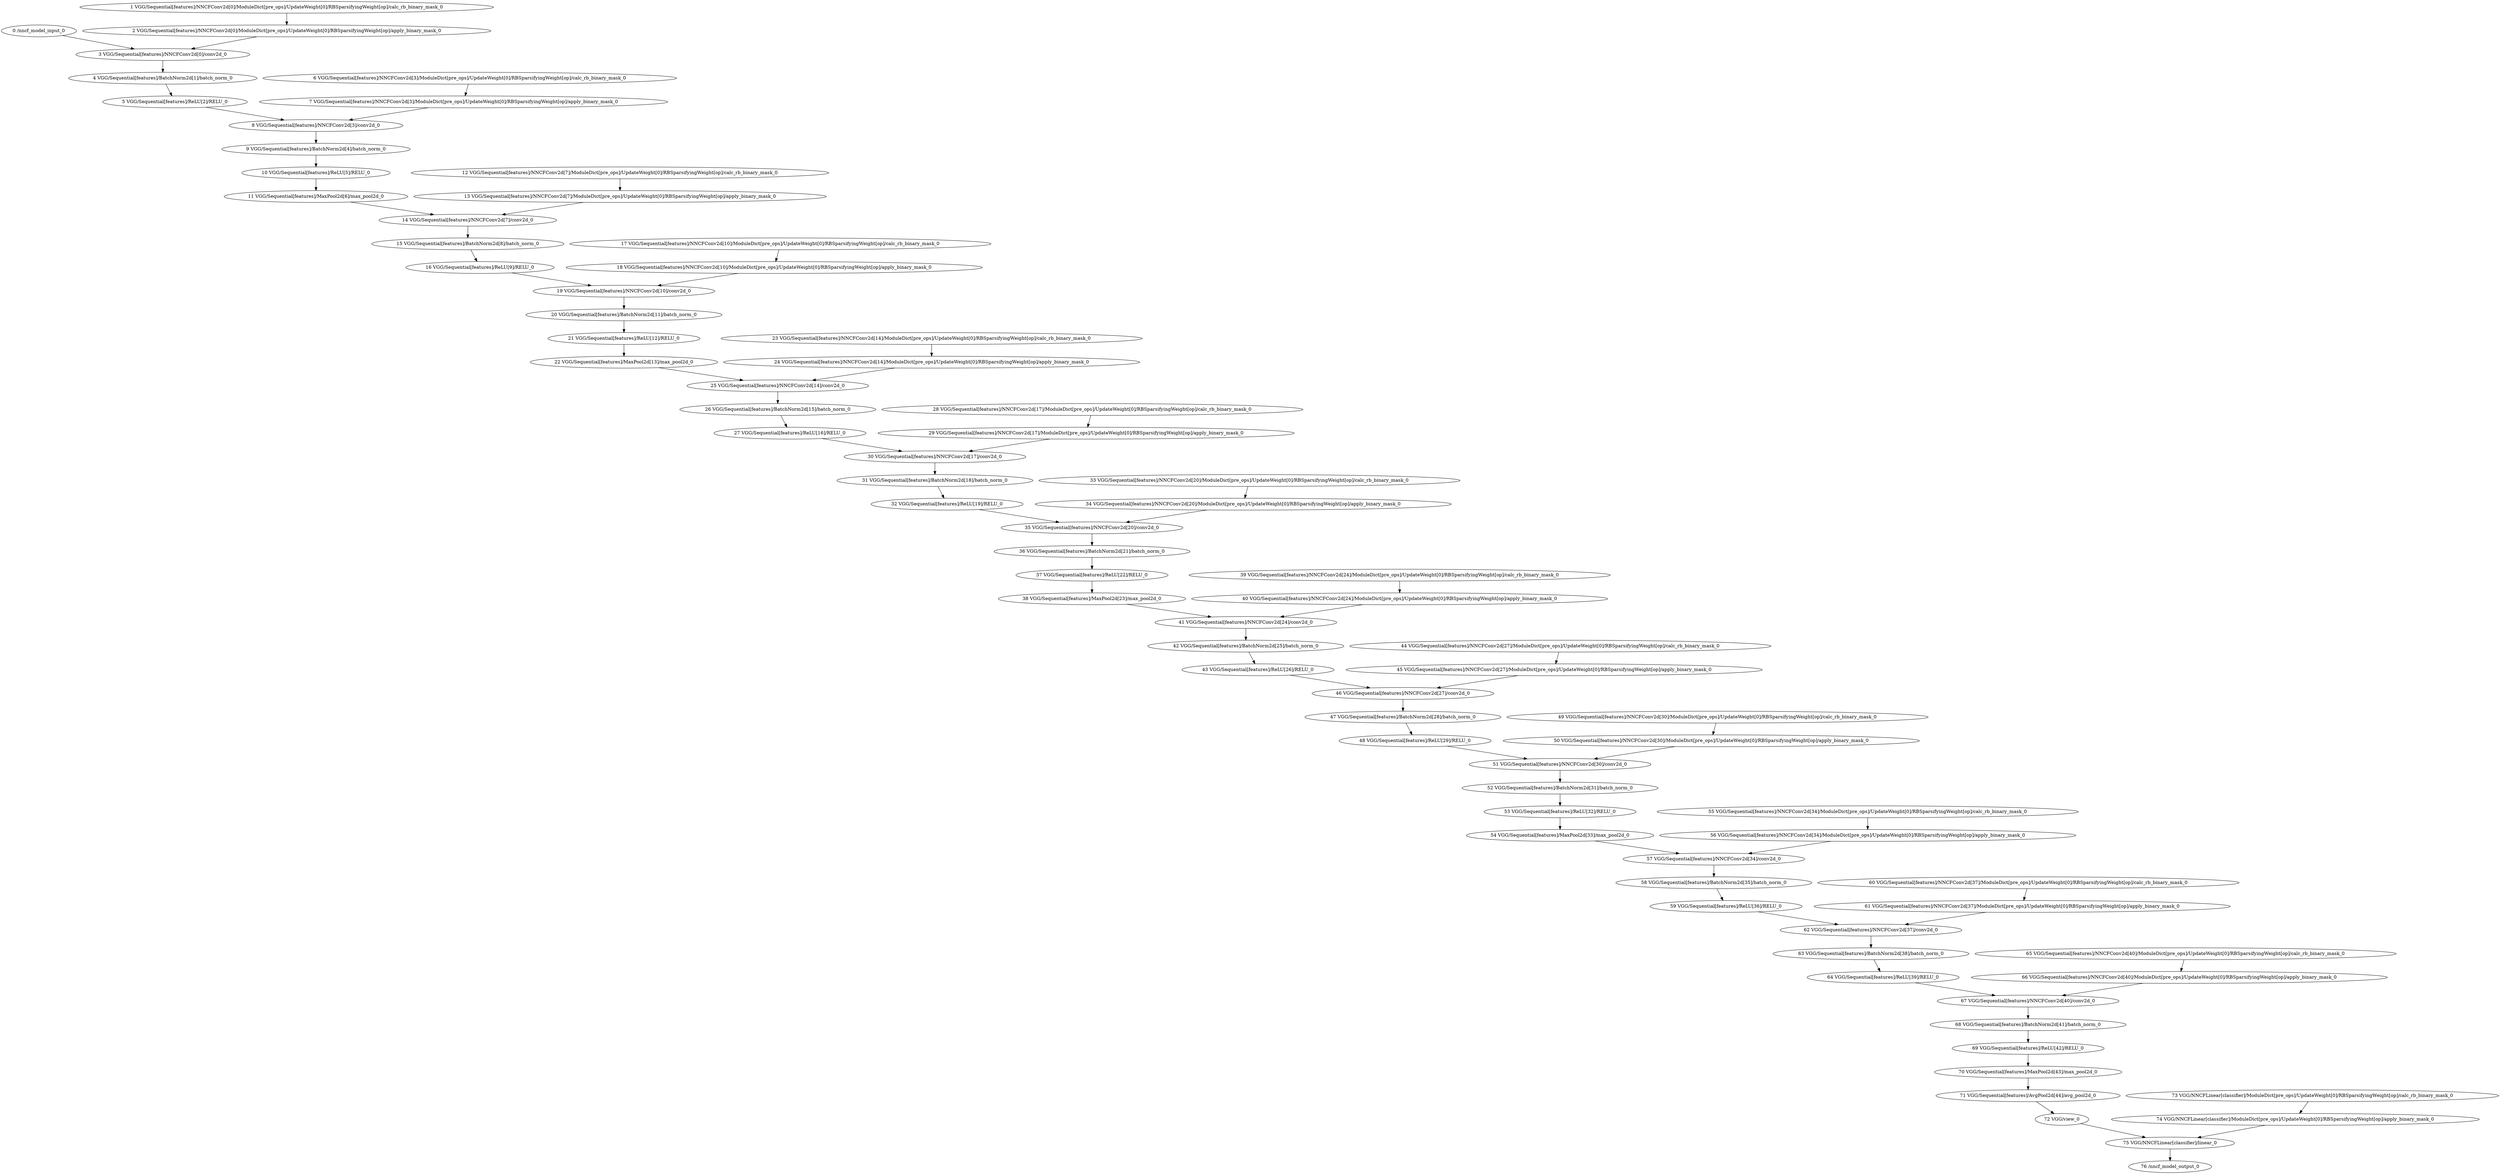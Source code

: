 strict digraph  {
"0 /nncf_model_input_0" [id=0, type=nncf_model_input];
"1 VGG/Sequential[features]/NNCFConv2d[0]/ModuleDict[pre_ops]/UpdateWeight[0]/RBSparsifyingWeight[op]/calc_rb_binary_mask_0" [id=1, type=calc_rb_binary_mask];
"2 VGG/Sequential[features]/NNCFConv2d[0]/ModuleDict[pre_ops]/UpdateWeight[0]/RBSparsifyingWeight[op]/apply_binary_mask_0" [id=2, type=apply_binary_mask];
"3 VGG/Sequential[features]/NNCFConv2d[0]/conv2d_0" [id=3, type=conv2d];
"4 VGG/Sequential[features]/BatchNorm2d[1]/batch_norm_0" [id=4, type=batch_norm];
"5 VGG/Sequential[features]/ReLU[2]/RELU_0" [id=5, type=RELU];
"6 VGG/Sequential[features]/NNCFConv2d[3]/ModuleDict[pre_ops]/UpdateWeight[0]/RBSparsifyingWeight[op]/calc_rb_binary_mask_0" [id=6, type=calc_rb_binary_mask];
"7 VGG/Sequential[features]/NNCFConv2d[3]/ModuleDict[pre_ops]/UpdateWeight[0]/RBSparsifyingWeight[op]/apply_binary_mask_0" [id=7, type=apply_binary_mask];
"8 VGG/Sequential[features]/NNCFConv2d[3]/conv2d_0" [id=8, type=conv2d];
"9 VGG/Sequential[features]/BatchNorm2d[4]/batch_norm_0" [id=9, type=batch_norm];
"10 VGG/Sequential[features]/ReLU[5]/RELU_0" [id=10, type=RELU];
"11 VGG/Sequential[features]/MaxPool2d[6]/max_pool2d_0" [id=11, type=max_pool2d];
"12 VGG/Sequential[features]/NNCFConv2d[7]/ModuleDict[pre_ops]/UpdateWeight[0]/RBSparsifyingWeight[op]/calc_rb_binary_mask_0" [id=12, type=calc_rb_binary_mask];
"13 VGG/Sequential[features]/NNCFConv2d[7]/ModuleDict[pre_ops]/UpdateWeight[0]/RBSparsifyingWeight[op]/apply_binary_mask_0" [id=13, type=apply_binary_mask];
"14 VGG/Sequential[features]/NNCFConv2d[7]/conv2d_0" [id=14, type=conv2d];
"15 VGG/Sequential[features]/BatchNorm2d[8]/batch_norm_0" [id=15, type=batch_norm];
"16 VGG/Sequential[features]/ReLU[9]/RELU_0" [id=16, type=RELU];
"17 VGG/Sequential[features]/NNCFConv2d[10]/ModuleDict[pre_ops]/UpdateWeight[0]/RBSparsifyingWeight[op]/calc_rb_binary_mask_0" [id=17, type=calc_rb_binary_mask];
"18 VGG/Sequential[features]/NNCFConv2d[10]/ModuleDict[pre_ops]/UpdateWeight[0]/RBSparsifyingWeight[op]/apply_binary_mask_0" [id=18, type=apply_binary_mask];
"19 VGG/Sequential[features]/NNCFConv2d[10]/conv2d_0" [id=19, type=conv2d];
"20 VGG/Sequential[features]/BatchNorm2d[11]/batch_norm_0" [id=20, type=batch_norm];
"21 VGG/Sequential[features]/ReLU[12]/RELU_0" [id=21, type=RELU];
"22 VGG/Sequential[features]/MaxPool2d[13]/max_pool2d_0" [id=22, type=max_pool2d];
"23 VGG/Sequential[features]/NNCFConv2d[14]/ModuleDict[pre_ops]/UpdateWeight[0]/RBSparsifyingWeight[op]/calc_rb_binary_mask_0" [id=23, type=calc_rb_binary_mask];
"24 VGG/Sequential[features]/NNCFConv2d[14]/ModuleDict[pre_ops]/UpdateWeight[0]/RBSparsifyingWeight[op]/apply_binary_mask_0" [id=24, type=apply_binary_mask];
"25 VGG/Sequential[features]/NNCFConv2d[14]/conv2d_0" [id=25, type=conv2d];
"26 VGG/Sequential[features]/BatchNorm2d[15]/batch_norm_0" [id=26, type=batch_norm];
"27 VGG/Sequential[features]/ReLU[16]/RELU_0" [id=27, type=RELU];
"28 VGG/Sequential[features]/NNCFConv2d[17]/ModuleDict[pre_ops]/UpdateWeight[0]/RBSparsifyingWeight[op]/calc_rb_binary_mask_0" [id=28, type=calc_rb_binary_mask];
"29 VGG/Sequential[features]/NNCFConv2d[17]/ModuleDict[pre_ops]/UpdateWeight[0]/RBSparsifyingWeight[op]/apply_binary_mask_0" [id=29, type=apply_binary_mask];
"30 VGG/Sequential[features]/NNCFConv2d[17]/conv2d_0" [id=30, type=conv2d];
"31 VGG/Sequential[features]/BatchNorm2d[18]/batch_norm_0" [id=31, type=batch_norm];
"32 VGG/Sequential[features]/ReLU[19]/RELU_0" [id=32, type=RELU];
"33 VGG/Sequential[features]/NNCFConv2d[20]/ModuleDict[pre_ops]/UpdateWeight[0]/RBSparsifyingWeight[op]/calc_rb_binary_mask_0" [id=33, type=calc_rb_binary_mask];
"34 VGG/Sequential[features]/NNCFConv2d[20]/ModuleDict[pre_ops]/UpdateWeight[0]/RBSparsifyingWeight[op]/apply_binary_mask_0" [id=34, type=apply_binary_mask];
"35 VGG/Sequential[features]/NNCFConv2d[20]/conv2d_0" [id=35, type=conv2d];
"36 VGG/Sequential[features]/BatchNorm2d[21]/batch_norm_0" [id=36, type=batch_norm];
"37 VGG/Sequential[features]/ReLU[22]/RELU_0" [id=37, type=RELU];
"38 VGG/Sequential[features]/MaxPool2d[23]/max_pool2d_0" [id=38, type=max_pool2d];
"39 VGG/Sequential[features]/NNCFConv2d[24]/ModuleDict[pre_ops]/UpdateWeight[0]/RBSparsifyingWeight[op]/calc_rb_binary_mask_0" [id=39, type=calc_rb_binary_mask];
"40 VGG/Sequential[features]/NNCFConv2d[24]/ModuleDict[pre_ops]/UpdateWeight[0]/RBSparsifyingWeight[op]/apply_binary_mask_0" [id=40, type=apply_binary_mask];
"41 VGG/Sequential[features]/NNCFConv2d[24]/conv2d_0" [id=41, type=conv2d];
"42 VGG/Sequential[features]/BatchNorm2d[25]/batch_norm_0" [id=42, type=batch_norm];
"43 VGG/Sequential[features]/ReLU[26]/RELU_0" [id=43, type=RELU];
"44 VGG/Sequential[features]/NNCFConv2d[27]/ModuleDict[pre_ops]/UpdateWeight[0]/RBSparsifyingWeight[op]/calc_rb_binary_mask_0" [id=44, type=calc_rb_binary_mask];
"45 VGG/Sequential[features]/NNCFConv2d[27]/ModuleDict[pre_ops]/UpdateWeight[0]/RBSparsifyingWeight[op]/apply_binary_mask_0" [id=45, type=apply_binary_mask];
"46 VGG/Sequential[features]/NNCFConv2d[27]/conv2d_0" [id=46, type=conv2d];
"47 VGG/Sequential[features]/BatchNorm2d[28]/batch_norm_0" [id=47, type=batch_norm];
"48 VGG/Sequential[features]/ReLU[29]/RELU_0" [id=48, type=RELU];
"49 VGG/Sequential[features]/NNCFConv2d[30]/ModuleDict[pre_ops]/UpdateWeight[0]/RBSparsifyingWeight[op]/calc_rb_binary_mask_0" [id=49, type=calc_rb_binary_mask];
"50 VGG/Sequential[features]/NNCFConv2d[30]/ModuleDict[pre_ops]/UpdateWeight[0]/RBSparsifyingWeight[op]/apply_binary_mask_0" [id=50, type=apply_binary_mask];
"51 VGG/Sequential[features]/NNCFConv2d[30]/conv2d_0" [id=51, type=conv2d];
"52 VGG/Sequential[features]/BatchNorm2d[31]/batch_norm_0" [id=52, type=batch_norm];
"53 VGG/Sequential[features]/ReLU[32]/RELU_0" [id=53, type=RELU];
"54 VGG/Sequential[features]/MaxPool2d[33]/max_pool2d_0" [id=54, type=max_pool2d];
"55 VGG/Sequential[features]/NNCFConv2d[34]/ModuleDict[pre_ops]/UpdateWeight[0]/RBSparsifyingWeight[op]/calc_rb_binary_mask_0" [id=55, type=calc_rb_binary_mask];
"56 VGG/Sequential[features]/NNCFConv2d[34]/ModuleDict[pre_ops]/UpdateWeight[0]/RBSparsifyingWeight[op]/apply_binary_mask_0" [id=56, type=apply_binary_mask];
"57 VGG/Sequential[features]/NNCFConv2d[34]/conv2d_0" [id=57, type=conv2d];
"58 VGG/Sequential[features]/BatchNorm2d[35]/batch_norm_0" [id=58, type=batch_norm];
"59 VGG/Sequential[features]/ReLU[36]/RELU_0" [id=59, type=RELU];
"60 VGG/Sequential[features]/NNCFConv2d[37]/ModuleDict[pre_ops]/UpdateWeight[0]/RBSparsifyingWeight[op]/calc_rb_binary_mask_0" [id=60, type=calc_rb_binary_mask];
"61 VGG/Sequential[features]/NNCFConv2d[37]/ModuleDict[pre_ops]/UpdateWeight[0]/RBSparsifyingWeight[op]/apply_binary_mask_0" [id=61, type=apply_binary_mask];
"62 VGG/Sequential[features]/NNCFConv2d[37]/conv2d_0" [id=62, type=conv2d];
"63 VGG/Sequential[features]/BatchNorm2d[38]/batch_norm_0" [id=63, type=batch_norm];
"64 VGG/Sequential[features]/ReLU[39]/RELU_0" [id=64, type=RELU];
"65 VGG/Sequential[features]/NNCFConv2d[40]/ModuleDict[pre_ops]/UpdateWeight[0]/RBSparsifyingWeight[op]/calc_rb_binary_mask_0" [id=65, type=calc_rb_binary_mask];
"66 VGG/Sequential[features]/NNCFConv2d[40]/ModuleDict[pre_ops]/UpdateWeight[0]/RBSparsifyingWeight[op]/apply_binary_mask_0" [id=66, type=apply_binary_mask];
"67 VGG/Sequential[features]/NNCFConv2d[40]/conv2d_0" [id=67, type=conv2d];
"68 VGG/Sequential[features]/BatchNorm2d[41]/batch_norm_0" [id=68, type=batch_norm];
"69 VGG/Sequential[features]/ReLU[42]/RELU_0" [id=69, type=RELU];
"70 VGG/Sequential[features]/MaxPool2d[43]/max_pool2d_0" [id=70, type=max_pool2d];
"71 VGG/Sequential[features]/AvgPool2d[44]/avg_pool2d_0" [id=71, type=avg_pool2d];
"72 VGG/view_0" [id=72, type=view];
"73 VGG/NNCFLinear[classifier]/ModuleDict[pre_ops]/UpdateWeight[0]/RBSparsifyingWeight[op]/calc_rb_binary_mask_0" [id=73, type=calc_rb_binary_mask];
"74 VGG/NNCFLinear[classifier]/ModuleDict[pre_ops]/UpdateWeight[0]/RBSparsifyingWeight[op]/apply_binary_mask_0" [id=74, type=apply_binary_mask];
"75 VGG/NNCFLinear[classifier]/linear_0" [id=75, type=linear];
"76 /nncf_model_output_0" [id=76, type=nncf_model_output];
"0 /nncf_model_input_0" -> "3 VGG/Sequential[features]/NNCFConv2d[0]/conv2d_0";
"1 VGG/Sequential[features]/NNCFConv2d[0]/ModuleDict[pre_ops]/UpdateWeight[0]/RBSparsifyingWeight[op]/calc_rb_binary_mask_0" -> "2 VGG/Sequential[features]/NNCFConv2d[0]/ModuleDict[pre_ops]/UpdateWeight[0]/RBSparsifyingWeight[op]/apply_binary_mask_0";
"2 VGG/Sequential[features]/NNCFConv2d[0]/ModuleDict[pre_ops]/UpdateWeight[0]/RBSparsifyingWeight[op]/apply_binary_mask_0" -> "3 VGG/Sequential[features]/NNCFConv2d[0]/conv2d_0";
"3 VGG/Sequential[features]/NNCFConv2d[0]/conv2d_0" -> "4 VGG/Sequential[features]/BatchNorm2d[1]/batch_norm_0";
"4 VGG/Sequential[features]/BatchNorm2d[1]/batch_norm_0" -> "5 VGG/Sequential[features]/ReLU[2]/RELU_0";
"5 VGG/Sequential[features]/ReLU[2]/RELU_0" -> "8 VGG/Sequential[features]/NNCFConv2d[3]/conv2d_0";
"6 VGG/Sequential[features]/NNCFConv2d[3]/ModuleDict[pre_ops]/UpdateWeight[0]/RBSparsifyingWeight[op]/calc_rb_binary_mask_0" -> "7 VGG/Sequential[features]/NNCFConv2d[3]/ModuleDict[pre_ops]/UpdateWeight[0]/RBSparsifyingWeight[op]/apply_binary_mask_0";
"7 VGG/Sequential[features]/NNCFConv2d[3]/ModuleDict[pre_ops]/UpdateWeight[0]/RBSparsifyingWeight[op]/apply_binary_mask_0" -> "8 VGG/Sequential[features]/NNCFConv2d[3]/conv2d_0";
"8 VGG/Sequential[features]/NNCFConv2d[3]/conv2d_0" -> "9 VGG/Sequential[features]/BatchNorm2d[4]/batch_norm_0";
"9 VGG/Sequential[features]/BatchNorm2d[4]/batch_norm_0" -> "10 VGG/Sequential[features]/ReLU[5]/RELU_0";
"10 VGG/Sequential[features]/ReLU[5]/RELU_0" -> "11 VGG/Sequential[features]/MaxPool2d[6]/max_pool2d_0";
"11 VGG/Sequential[features]/MaxPool2d[6]/max_pool2d_0" -> "14 VGG/Sequential[features]/NNCFConv2d[7]/conv2d_0";
"12 VGG/Sequential[features]/NNCFConv2d[7]/ModuleDict[pre_ops]/UpdateWeight[0]/RBSparsifyingWeight[op]/calc_rb_binary_mask_0" -> "13 VGG/Sequential[features]/NNCFConv2d[7]/ModuleDict[pre_ops]/UpdateWeight[0]/RBSparsifyingWeight[op]/apply_binary_mask_0";
"13 VGG/Sequential[features]/NNCFConv2d[7]/ModuleDict[pre_ops]/UpdateWeight[0]/RBSparsifyingWeight[op]/apply_binary_mask_0" -> "14 VGG/Sequential[features]/NNCFConv2d[7]/conv2d_0";
"14 VGG/Sequential[features]/NNCFConv2d[7]/conv2d_0" -> "15 VGG/Sequential[features]/BatchNorm2d[8]/batch_norm_0";
"15 VGG/Sequential[features]/BatchNorm2d[8]/batch_norm_0" -> "16 VGG/Sequential[features]/ReLU[9]/RELU_0";
"16 VGG/Sequential[features]/ReLU[9]/RELU_0" -> "19 VGG/Sequential[features]/NNCFConv2d[10]/conv2d_0";
"17 VGG/Sequential[features]/NNCFConv2d[10]/ModuleDict[pre_ops]/UpdateWeight[0]/RBSparsifyingWeight[op]/calc_rb_binary_mask_0" -> "18 VGG/Sequential[features]/NNCFConv2d[10]/ModuleDict[pre_ops]/UpdateWeight[0]/RBSparsifyingWeight[op]/apply_binary_mask_0";
"18 VGG/Sequential[features]/NNCFConv2d[10]/ModuleDict[pre_ops]/UpdateWeight[0]/RBSparsifyingWeight[op]/apply_binary_mask_0" -> "19 VGG/Sequential[features]/NNCFConv2d[10]/conv2d_0";
"19 VGG/Sequential[features]/NNCFConv2d[10]/conv2d_0" -> "20 VGG/Sequential[features]/BatchNorm2d[11]/batch_norm_0";
"20 VGG/Sequential[features]/BatchNorm2d[11]/batch_norm_0" -> "21 VGG/Sequential[features]/ReLU[12]/RELU_0";
"21 VGG/Sequential[features]/ReLU[12]/RELU_0" -> "22 VGG/Sequential[features]/MaxPool2d[13]/max_pool2d_0";
"22 VGG/Sequential[features]/MaxPool2d[13]/max_pool2d_0" -> "25 VGG/Sequential[features]/NNCFConv2d[14]/conv2d_0";
"23 VGG/Sequential[features]/NNCFConv2d[14]/ModuleDict[pre_ops]/UpdateWeight[0]/RBSparsifyingWeight[op]/calc_rb_binary_mask_0" -> "24 VGG/Sequential[features]/NNCFConv2d[14]/ModuleDict[pre_ops]/UpdateWeight[0]/RBSparsifyingWeight[op]/apply_binary_mask_0";
"24 VGG/Sequential[features]/NNCFConv2d[14]/ModuleDict[pre_ops]/UpdateWeight[0]/RBSparsifyingWeight[op]/apply_binary_mask_0" -> "25 VGG/Sequential[features]/NNCFConv2d[14]/conv2d_0";
"25 VGG/Sequential[features]/NNCFConv2d[14]/conv2d_0" -> "26 VGG/Sequential[features]/BatchNorm2d[15]/batch_norm_0";
"26 VGG/Sequential[features]/BatchNorm2d[15]/batch_norm_0" -> "27 VGG/Sequential[features]/ReLU[16]/RELU_0";
"27 VGG/Sequential[features]/ReLU[16]/RELU_0" -> "30 VGG/Sequential[features]/NNCFConv2d[17]/conv2d_0";
"28 VGG/Sequential[features]/NNCFConv2d[17]/ModuleDict[pre_ops]/UpdateWeight[0]/RBSparsifyingWeight[op]/calc_rb_binary_mask_0" -> "29 VGG/Sequential[features]/NNCFConv2d[17]/ModuleDict[pre_ops]/UpdateWeight[0]/RBSparsifyingWeight[op]/apply_binary_mask_0";
"29 VGG/Sequential[features]/NNCFConv2d[17]/ModuleDict[pre_ops]/UpdateWeight[0]/RBSparsifyingWeight[op]/apply_binary_mask_0" -> "30 VGG/Sequential[features]/NNCFConv2d[17]/conv2d_0";
"30 VGG/Sequential[features]/NNCFConv2d[17]/conv2d_0" -> "31 VGG/Sequential[features]/BatchNorm2d[18]/batch_norm_0";
"31 VGG/Sequential[features]/BatchNorm2d[18]/batch_norm_0" -> "32 VGG/Sequential[features]/ReLU[19]/RELU_0";
"32 VGG/Sequential[features]/ReLU[19]/RELU_0" -> "35 VGG/Sequential[features]/NNCFConv2d[20]/conv2d_0";
"33 VGG/Sequential[features]/NNCFConv2d[20]/ModuleDict[pre_ops]/UpdateWeight[0]/RBSparsifyingWeight[op]/calc_rb_binary_mask_0" -> "34 VGG/Sequential[features]/NNCFConv2d[20]/ModuleDict[pre_ops]/UpdateWeight[0]/RBSparsifyingWeight[op]/apply_binary_mask_0";
"34 VGG/Sequential[features]/NNCFConv2d[20]/ModuleDict[pre_ops]/UpdateWeight[0]/RBSparsifyingWeight[op]/apply_binary_mask_0" -> "35 VGG/Sequential[features]/NNCFConv2d[20]/conv2d_0";
"35 VGG/Sequential[features]/NNCFConv2d[20]/conv2d_0" -> "36 VGG/Sequential[features]/BatchNorm2d[21]/batch_norm_0";
"36 VGG/Sequential[features]/BatchNorm2d[21]/batch_norm_0" -> "37 VGG/Sequential[features]/ReLU[22]/RELU_0";
"37 VGG/Sequential[features]/ReLU[22]/RELU_0" -> "38 VGG/Sequential[features]/MaxPool2d[23]/max_pool2d_0";
"38 VGG/Sequential[features]/MaxPool2d[23]/max_pool2d_0" -> "41 VGG/Sequential[features]/NNCFConv2d[24]/conv2d_0";
"39 VGG/Sequential[features]/NNCFConv2d[24]/ModuleDict[pre_ops]/UpdateWeight[0]/RBSparsifyingWeight[op]/calc_rb_binary_mask_0" -> "40 VGG/Sequential[features]/NNCFConv2d[24]/ModuleDict[pre_ops]/UpdateWeight[0]/RBSparsifyingWeight[op]/apply_binary_mask_0";
"40 VGG/Sequential[features]/NNCFConv2d[24]/ModuleDict[pre_ops]/UpdateWeight[0]/RBSparsifyingWeight[op]/apply_binary_mask_0" -> "41 VGG/Sequential[features]/NNCFConv2d[24]/conv2d_0";
"41 VGG/Sequential[features]/NNCFConv2d[24]/conv2d_0" -> "42 VGG/Sequential[features]/BatchNorm2d[25]/batch_norm_0";
"42 VGG/Sequential[features]/BatchNorm2d[25]/batch_norm_0" -> "43 VGG/Sequential[features]/ReLU[26]/RELU_0";
"43 VGG/Sequential[features]/ReLU[26]/RELU_0" -> "46 VGG/Sequential[features]/NNCFConv2d[27]/conv2d_0";
"44 VGG/Sequential[features]/NNCFConv2d[27]/ModuleDict[pre_ops]/UpdateWeight[0]/RBSparsifyingWeight[op]/calc_rb_binary_mask_0" -> "45 VGG/Sequential[features]/NNCFConv2d[27]/ModuleDict[pre_ops]/UpdateWeight[0]/RBSparsifyingWeight[op]/apply_binary_mask_0";
"45 VGG/Sequential[features]/NNCFConv2d[27]/ModuleDict[pre_ops]/UpdateWeight[0]/RBSparsifyingWeight[op]/apply_binary_mask_0" -> "46 VGG/Sequential[features]/NNCFConv2d[27]/conv2d_0";
"46 VGG/Sequential[features]/NNCFConv2d[27]/conv2d_0" -> "47 VGG/Sequential[features]/BatchNorm2d[28]/batch_norm_0";
"47 VGG/Sequential[features]/BatchNorm2d[28]/batch_norm_0" -> "48 VGG/Sequential[features]/ReLU[29]/RELU_0";
"48 VGG/Sequential[features]/ReLU[29]/RELU_0" -> "51 VGG/Sequential[features]/NNCFConv2d[30]/conv2d_0";
"49 VGG/Sequential[features]/NNCFConv2d[30]/ModuleDict[pre_ops]/UpdateWeight[0]/RBSparsifyingWeight[op]/calc_rb_binary_mask_0" -> "50 VGG/Sequential[features]/NNCFConv2d[30]/ModuleDict[pre_ops]/UpdateWeight[0]/RBSparsifyingWeight[op]/apply_binary_mask_0";
"50 VGG/Sequential[features]/NNCFConv2d[30]/ModuleDict[pre_ops]/UpdateWeight[0]/RBSparsifyingWeight[op]/apply_binary_mask_0" -> "51 VGG/Sequential[features]/NNCFConv2d[30]/conv2d_0";
"51 VGG/Sequential[features]/NNCFConv2d[30]/conv2d_0" -> "52 VGG/Sequential[features]/BatchNorm2d[31]/batch_norm_0";
"52 VGG/Sequential[features]/BatchNorm2d[31]/batch_norm_0" -> "53 VGG/Sequential[features]/ReLU[32]/RELU_0";
"53 VGG/Sequential[features]/ReLU[32]/RELU_0" -> "54 VGG/Sequential[features]/MaxPool2d[33]/max_pool2d_0";
"54 VGG/Sequential[features]/MaxPool2d[33]/max_pool2d_0" -> "57 VGG/Sequential[features]/NNCFConv2d[34]/conv2d_0";
"55 VGG/Sequential[features]/NNCFConv2d[34]/ModuleDict[pre_ops]/UpdateWeight[0]/RBSparsifyingWeight[op]/calc_rb_binary_mask_0" -> "56 VGG/Sequential[features]/NNCFConv2d[34]/ModuleDict[pre_ops]/UpdateWeight[0]/RBSparsifyingWeight[op]/apply_binary_mask_0";
"56 VGG/Sequential[features]/NNCFConv2d[34]/ModuleDict[pre_ops]/UpdateWeight[0]/RBSparsifyingWeight[op]/apply_binary_mask_0" -> "57 VGG/Sequential[features]/NNCFConv2d[34]/conv2d_0";
"57 VGG/Sequential[features]/NNCFConv2d[34]/conv2d_0" -> "58 VGG/Sequential[features]/BatchNorm2d[35]/batch_norm_0";
"58 VGG/Sequential[features]/BatchNorm2d[35]/batch_norm_0" -> "59 VGG/Sequential[features]/ReLU[36]/RELU_0";
"59 VGG/Sequential[features]/ReLU[36]/RELU_0" -> "62 VGG/Sequential[features]/NNCFConv2d[37]/conv2d_0";
"60 VGG/Sequential[features]/NNCFConv2d[37]/ModuleDict[pre_ops]/UpdateWeight[0]/RBSparsifyingWeight[op]/calc_rb_binary_mask_0" -> "61 VGG/Sequential[features]/NNCFConv2d[37]/ModuleDict[pre_ops]/UpdateWeight[0]/RBSparsifyingWeight[op]/apply_binary_mask_0";
"61 VGG/Sequential[features]/NNCFConv2d[37]/ModuleDict[pre_ops]/UpdateWeight[0]/RBSparsifyingWeight[op]/apply_binary_mask_0" -> "62 VGG/Sequential[features]/NNCFConv2d[37]/conv2d_0";
"62 VGG/Sequential[features]/NNCFConv2d[37]/conv2d_0" -> "63 VGG/Sequential[features]/BatchNorm2d[38]/batch_norm_0";
"63 VGG/Sequential[features]/BatchNorm2d[38]/batch_norm_0" -> "64 VGG/Sequential[features]/ReLU[39]/RELU_0";
"64 VGG/Sequential[features]/ReLU[39]/RELU_0" -> "67 VGG/Sequential[features]/NNCFConv2d[40]/conv2d_0";
"65 VGG/Sequential[features]/NNCFConv2d[40]/ModuleDict[pre_ops]/UpdateWeight[0]/RBSparsifyingWeight[op]/calc_rb_binary_mask_0" -> "66 VGG/Sequential[features]/NNCFConv2d[40]/ModuleDict[pre_ops]/UpdateWeight[0]/RBSparsifyingWeight[op]/apply_binary_mask_0";
"66 VGG/Sequential[features]/NNCFConv2d[40]/ModuleDict[pre_ops]/UpdateWeight[0]/RBSparsifyingWeight[op]/apply_binary_mask_0" -> "67 VGG/Sequential[features]/NNCFConv2d[40]/conv2d_0";
"67 VGG/Sequential[features]/NNCFConv2d[40]/conv2d_0" -> "68 VGG/Sequential[features]/BatchNorm2d[41]/batch_norm_0";
"68 VGG/Sequential[features]/BatchNorm2d[41]/batch_norm_0" -> "69 VGG/Sequential[features]/ReLU[42]/RELU_0";
"69 VGG/Sequential[features]/ReLU[42]/RELU_0" -> "70 VGG/Sequential[features]/MaxPool2d[43]/max_pool2d_0";
"70 VGG/Sequential[features]/MaxPool2d[43]/max_pool2d_0" -> "71 VGG/Sequential[features]/AvgPool2d[44]/avg_pool2d_0";
"71 VGG/Sequential[features]/AvgPool2d[44]/avg_pool2d_0" -> "72 VGG/view_0";
"72 VGG/view_0" -> "75 VGG/NNCFLinear[classifier]/linear_0";
"73 VGG/NNCFLinear[classifier]/ModuleDict[pre_ops]/UpdateWeight[0]/RBSparsifyingWeight[op]/calc_rb_binary_mask_0" -> "74 VGG/NNCFLinear[classifier]/ModuleDict[pre_ops]/UpdateWeight[0]/RBSparsifyingWeight[op]/apply_binary_mask_0";
"74 VGG/NNCFLinear[classifier]/ModuleDict[pre_ops]/UpdateWeight[0]/RBSparsifyingWeight[op]/apply_binary_mask_0" -> "75 VGG/NNCFLinear[classifier]/linear_0";
"75 VGG/NNCFLinear[classifier]/linear_0" -> "76 /nncf_model_output_0";
}
